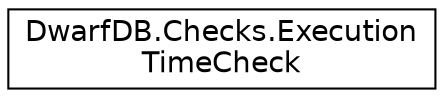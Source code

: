 digraph "Graphical Class Hierarchy"
{
  edge [fontname="Helvetica",fontsize="14",labelfontname="Helvetica",labelfontsize="14"];
  node [fontname="Helvetica",fontsize="14",shape=record];
  rankdir="LR";
  Node1 [label="DwarfDB.Checks.Execution\lTimeCheck",height=0.2,width=0.4,color="black", fillcolor="white", style="filled",URL="$d6/d63/class_dwarf_d_b_1_1_checks_1_1_execution_time_check.html",tooltip="ExecutionTimeCheck - a class for making checks of code execution velocity "];
}
